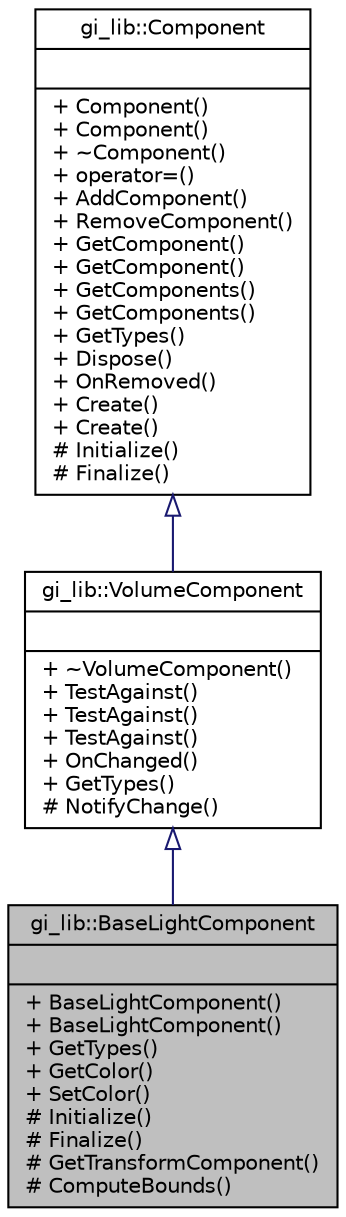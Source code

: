digraph "gi_lib::BaseLightComponent"
{
  edge [fontname="Helvetica",fontsize="10",labelfontname="Helvetica",labelfontsize="10"];
  node [fontname="Helvetica",fontsize="10",shape=record];
  Node1 [label="{gi_lib::BaseLightComponent\n||+ BaseLightComponent()\l+ BaseLightComponent()\l+ GetTypes()\l+ GetColor()\l+ SetColor()\l# Initialize()\l# Finalize()\l# GetTransformComponent()\l# ComputeBounds()\l}",height=0.2,width=0.4,color="black", fillcolor="grey75", style="filled", fontcolor="black"];
  Node2 -> Node1 [dir="back",color="midnightblue",fontsize="10",style="solid",arrowtail="onormal",fontname="Helvetica"];
  Node2 [label="{gi_lib::VolumeComponent\n||+ ~VolumeComponent()\l+ TestAgainst()\l+ TestAgainst()\l+ TestAgainst()\l+ OnChanged()\l+ GetTypes()\l# NotifyChange()\l}",height=0.2,width=0.4,color="black", fillcolor="white", style="filled",URL="$classgi__lib_1_1_volume_component.html",tooltip="Contains informations about an axis-aligned bounding box surrounding the node. "];
  Node3 -> Node2 [dir="back",color="midnightblue",fontsize="10",style="solid",arrowtail="onormal",fontname="Helvetica"];
  Node3 [label="{gi_lib::Component\n||+ Component()\l+ Component()\l+ ~Component()\l+ operator=()\l+ AddComponent()\l+ RemoveComponent()\l+ GetComponent()\l+ GetComponent()\l+ GetComponents()\l+ GetComponents()\l+ GetTypes()\l+ Dispose()\l+ OnRemoved()\l+ Create()\l+ Create()\l# Initialize()\l# Finalize()\l}",height=0.2,width=0.4,color="black", fillcolor="white", style="filled",URL="$classgi__lib_1_1_component.html",tooltip="Represents a component of a component-based entity. A component-based entity is an abstract object wh..."];
}
